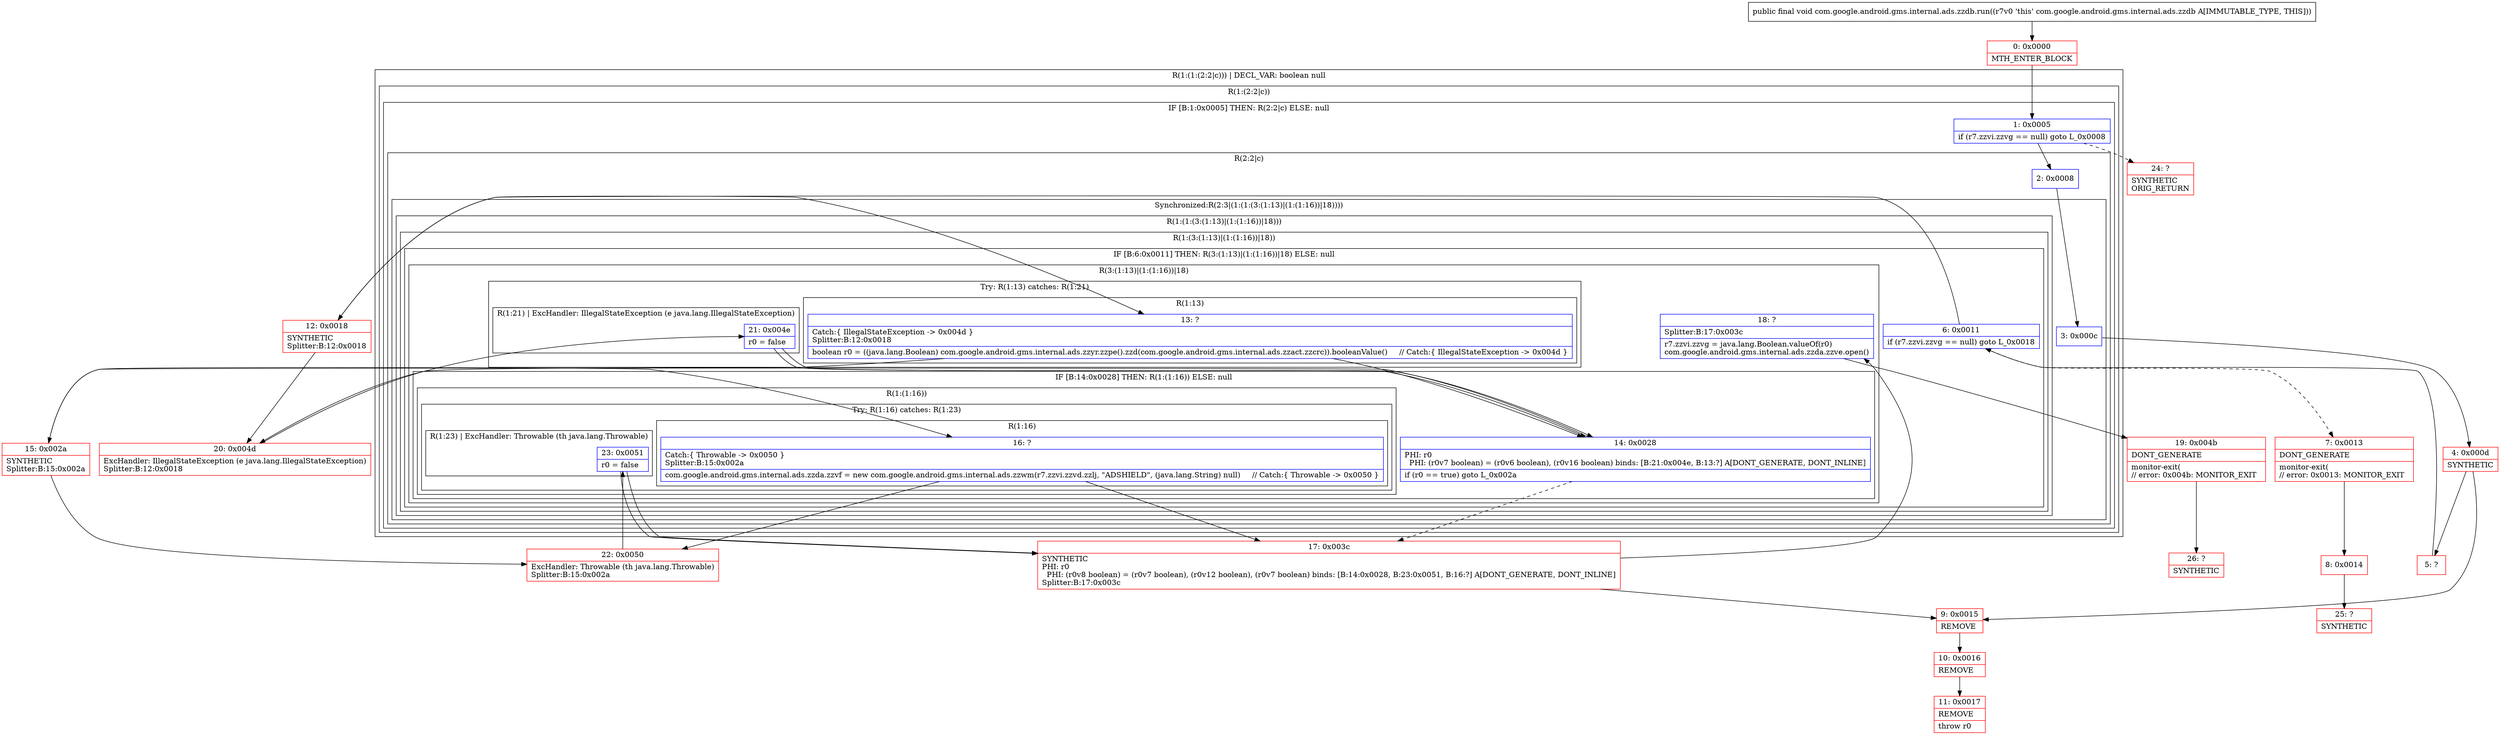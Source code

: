 digraph "CFG forcom.google.android.gms.internal.ads.zzdb.run()V" {
subgraph cluster_Region_194608418 {
label = "R(1:(1:(2:2|c))) | DECL_VAR: boolean null\l";
node [shape=record,color=blue];
subgraph cluster_Region_1972851602 {
label = "R(1:(2:2|c))";
node [shape=record,color=blue];
subgraph cluster_IfRegion_1499103285 {
label = "IF [B:1:0x0005] THEN: R(2:2|c) ELSE: null";
node [shape=record,color=blue];
Node_1 [shape=record,label="{1\:\ 0x0005|if (r7.zzvi.zzvg == null) goto L_0x0008\l}"];
subgraph cluster_Region_292971643 {
label = "R(2:2|c)";
node [shape=record,color=blue];
Node_2 [shape=record,label="{2\:\ 0x0008}"];
subgraph cluster_SynchronizedRegion_1371958042 {
label = "Synchronized:R(2:3|(1:(1:(3:(1:13)|(1:(1:16))|18))))";
node [shape=record,color=blue];
Node_3 [shape=record,label="{3\:\ 0x000c}"];
subgraph cluster_Region_503490931 {
label = "R(1:(1:(3:(1:13)|(1:(1:16))|18)))";
node [shape=record,color=blue];
subgraph cluster_Region_332712366 {
label = "R(1:(3:(1:13)|(1:(1:16))|18))";
node [shape=record,color=blue];
subgraph cluster_IfRegion_832774675 {
label = "IF [B:6:0x0011] THEN: R(3:(1:13)|(1:(1:16))|18) ELSE: null";
node [shape=record,color=blue];
Node_6 [shape=record,label="{6\:\ 0x0011|if (r7.zzvi.zzvg == null) goto L_0x0018\l}"];
subgraph cluster_Region_1398735238 {
label = "R(3:(1:13)|(1:(1:16))|18)";
node [shape=record,color=blue];
subgraph cluster_TryCatchRegion_1486713775 {
label = "Try: R(1:13) catches: R(1:21)";
node [shape=record,color=blue];
subgraph cluster_Region_792753193 {
label = "R(1:13)";
node [shape=record,color=blue];
Node_13 [shape=record,label="{13\:\ ?|Catch:\{ IllegalStateException \-\> 0x004d \}\lSplitter:B:12:0x0018\l|boolean r0 = ((java.lang.Boolean) com.google.android.gms.internal.ads.zzyr.zzpe().zzd(com.google.android.gms.internal.ads.zzact.zzcrc)).booleanValue()     \/\/ Catch:\{ IllegalStateException \-\> 0x004d \}\l}"];
}
subgraph cluster_Region_1630222005 {
label = "R(1:21) | ExcHandler: IllegalStateException (e java.lang.IllegalStateException)\l";
node [shape=record,color=blue];
Node_21 [shape=record,label="{21\:\ 0x004e|r0 = false\l}"];
}
}
subgraph cluster_IfRegion_1840335019 {
label = "IF [B:14:0x0028] THEN: R(1:(1:16)) ELSE: null";
node [shape=record,color=blue];
Node_14 [shape=record,label="{14\:\ 0x0028|PHI: r0 \l  PHI: (r0v7 boolean) = (r0v6 boolean), (r0v16 boolean) binds: [B:21:0x004e, B:13:?] A[DONT_GENERATE, DONT_INLINE]\l|if (r0 == true) goto L_0x002a\l}"];
subgraph cluster_Region_1160400052 {
label = "R(1:(1:16))";
node [shape=record,color=blue];
subgraph cluster_TryCatchRegion_1859266214 {
label = "Try: R(1:16) catches: R(1:23)";
node [shape=record,color=blue];
subgraph cluster_Region_1575039192 {
label = "R(1:16)";
node [shape=record,color=blue];
Node_16 [shape=record,label="{16\:\ ?|Catch:\{ Throwable \-\> 0x0050 \}\lSplitter:B:15:0x002a\l|com.google.android.gms.internal.ads.zzda.zzvf = new com.google.android.gms.internal.ads.zzwm(r7.zzvi.zzvd.zzlj, \"ADSHIELD\", (java.lang.String) null)     \/\/ Catch:\{ Throwable \-\> 0x0050 \}\l}"];
}
subgraph cluster_Region_462208924 {
label = "R(1:23) | ExcHandler: Throwable (th java.lang.Throwable)\l";
node [shape=record,color=blue];
Node_23 [shape=record,label="{23\:\ 0x0051|r0 = false\l}"];
}
}
}
}
Node_18 [shape=record,label="{18\:\ ?|Splitter:B:17:0x003c\l|r7.zzvi.zzvg = java.lang.Boolean.valueOf(r0)\lcom.google.android.gms.internal.ads.zzda.zzve.open()\l}"];
}
}
}
}
}
}
}
}
}
subgraph cluster_Region_1630222005 {
label = "R(1:21) | ExcHandler: IllegalStateException (e java.lang.IllegalStateException)\l";
node [shape=record,color=blue];
Node_21 [shape=record,label="{21\:\ 0x004e|r0 = false\l}"];
}
subgraph cluster_Region_462208924 {
label = "R(1:23) | ExcHandler: Throwable (th java.lang.Throwable)\l";
node [shape=record,color=blue];
Node_23 [shape=record,label="{23\:\ 0x0051|r0 = false\l}"];
}
Node_0 [shape=record,color=red,label="{0\:\ 0x0000|MTH_ENTER_BLOCK\l}"];
Node_4 [shape=record,color=red,label="{4\:\ 0x000d|SYNTHETIC\l}"];
Node_5 [shape=record,color=red,label="{5\:\ ?}"];
Node_7 [shape=record,color=red,label="{7\:\ 0x0013|DONT_GENERATE\l|monitor\-exit(\l\/\/ error: 0x0013: MONITOR_EXIT  \l}"];
Node_8 [shape=record,color=red,label="{8\:\ 0x0014}"];
Node_9 [shape=record,color=red,label="{9\:\ 0x0015|REMOVE\l}"];
Node_10 [shape=record,color=red,label="{10\:\ 0x0016|REMOVE\l}"];
Node_11 [shape=record,color=red,label="{11\:\ 0x0017|REMOVE\l|throw r0\l}"];
Node_12 [shape=record,color=red,label="{12\:\ 0x0018|SYNTHETIC\lSplitter:B:12:0x0018\l}"];
Node_15 [shape=record,color=red,label="{15\:\ 0x002a|SYNTHETIC\lSplitter:B:15:0x002a\l}"];
Node_17 [shape=record,color=red,label="{17\:\ 0x003c|SYNTHETIC\lPHI: r0 \l  PHI: (r0v8 boolean) = (r0v7 boolean), (r0v12 boolean), (r0v7 boolean) binds: [B:14:0x0028, B:23:0x0051, B:16:?] A[DONT_GENERATE, DONT_INLINE]\lSplitter:B:17:0x003c\l}"];
Node_19 [shape=record,color=red,label="{19\:\ 0x004b|DONT_GENERATE\l|monitor\-exit(\l\/\/ error: 0x004b: MONITOR_EXIT  \l}"];
Node_20 [shape=record,color=red,label="{20\:\ 0x004d|ExcHandler: IllegalStateException (e java.lang.IllegalStateException)\lSplitter:B:12:0x0018\l}"];
Node_22 [shape=record,color=red,label="{22\:\ 0x0050|ExcHandler: Throwable (th java.lang.Throwable)\lSplitter:B:15:0x002a\l}"];
Node_24 [shape=record,color=red,label="{24\:\ ?|SYNTHETIC\lORIG_RETURN\l}"];
Node_25 [shape=record,color=red,label="{25\:\ ?|SYNTHETIC\l}"];
Node_26 [shape=record,color=red,label="{26\:\ ?|SYNTHETIC\l}"];
MethodNode[shape=record,label="{public final void com.google.android.gms.internal.ads.zzdb.run((r7v0 'this' com.google.android.gms.internal.ads.zzdb A[IMMUTABLE_TYPE, THIS])) }"];
MethodNode -> Node_0;
Node_1 -> Node_2;
Node_1 -> Node_24[style=dashed];
Node_2 -> Node_3;
Node_3 -> Node_4;
Node_6 -> Node_7[style=dashed];
Node_6 -> Node_12;
Node_13 -> Node_20;
Node_13 -> Node_14;
Node_21 -> Node_14;
Node_14 -> Node_15;
Node_14 -> Node_17[style=dashed];
Node_16 -> Node_17;
Node_16 -> Node_22;
Node_23 -> Node_17;
Node_18 -> Node_19;
Node_21 -> Node_14;
Node_23 -> Node_17;
Node_0 -> Node_1;
Node_4 -> Node_5;
Node_4 -> Node_9;
Node_5 -> Node_6;
Node_7 -> Node_8;
Node_8 -> Node_25;
Node_9 -> Node_10;
Node_10 -> Node_11;
Node_12 -> Node_13;
Node_12 -> Node_20;
Node_15 -> Node_16;
Node_15 -> Node_22;
Node_17 -> Node_18;
Node_17 -> Node_9;
Node_19 -> Node_26;
Node_20 -> Node_21;
Node_22 -> Node_23;
}

